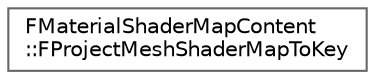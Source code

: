 digraph "Graphical Class Hierarchy"
{
 // INTERACTIVE_SVG=YES
 // LATEX_PDF_SIZE
  bgcolor="transparent";
  edge [fontname=Helvetica,fontsize=10,labelfontname=Helvetica,labelfontsize=10];
  node [fontname=Helvetica,fontsize=10,shape=box,height=0.2,width=0.4];
  rankdir="LR";
  Node0 [id="Node000000",label="FMaterialShaderMapContent\l::FProjectMeshShaderMapToKey",height=0.2,width=0.4,color="grey40", fillcolor="white", style="filled",URL="$d7/d31/structFMaterialShaderMapContent_1_1FProjectMeshShaderMapToKey.html",tooltip=" "];
}
